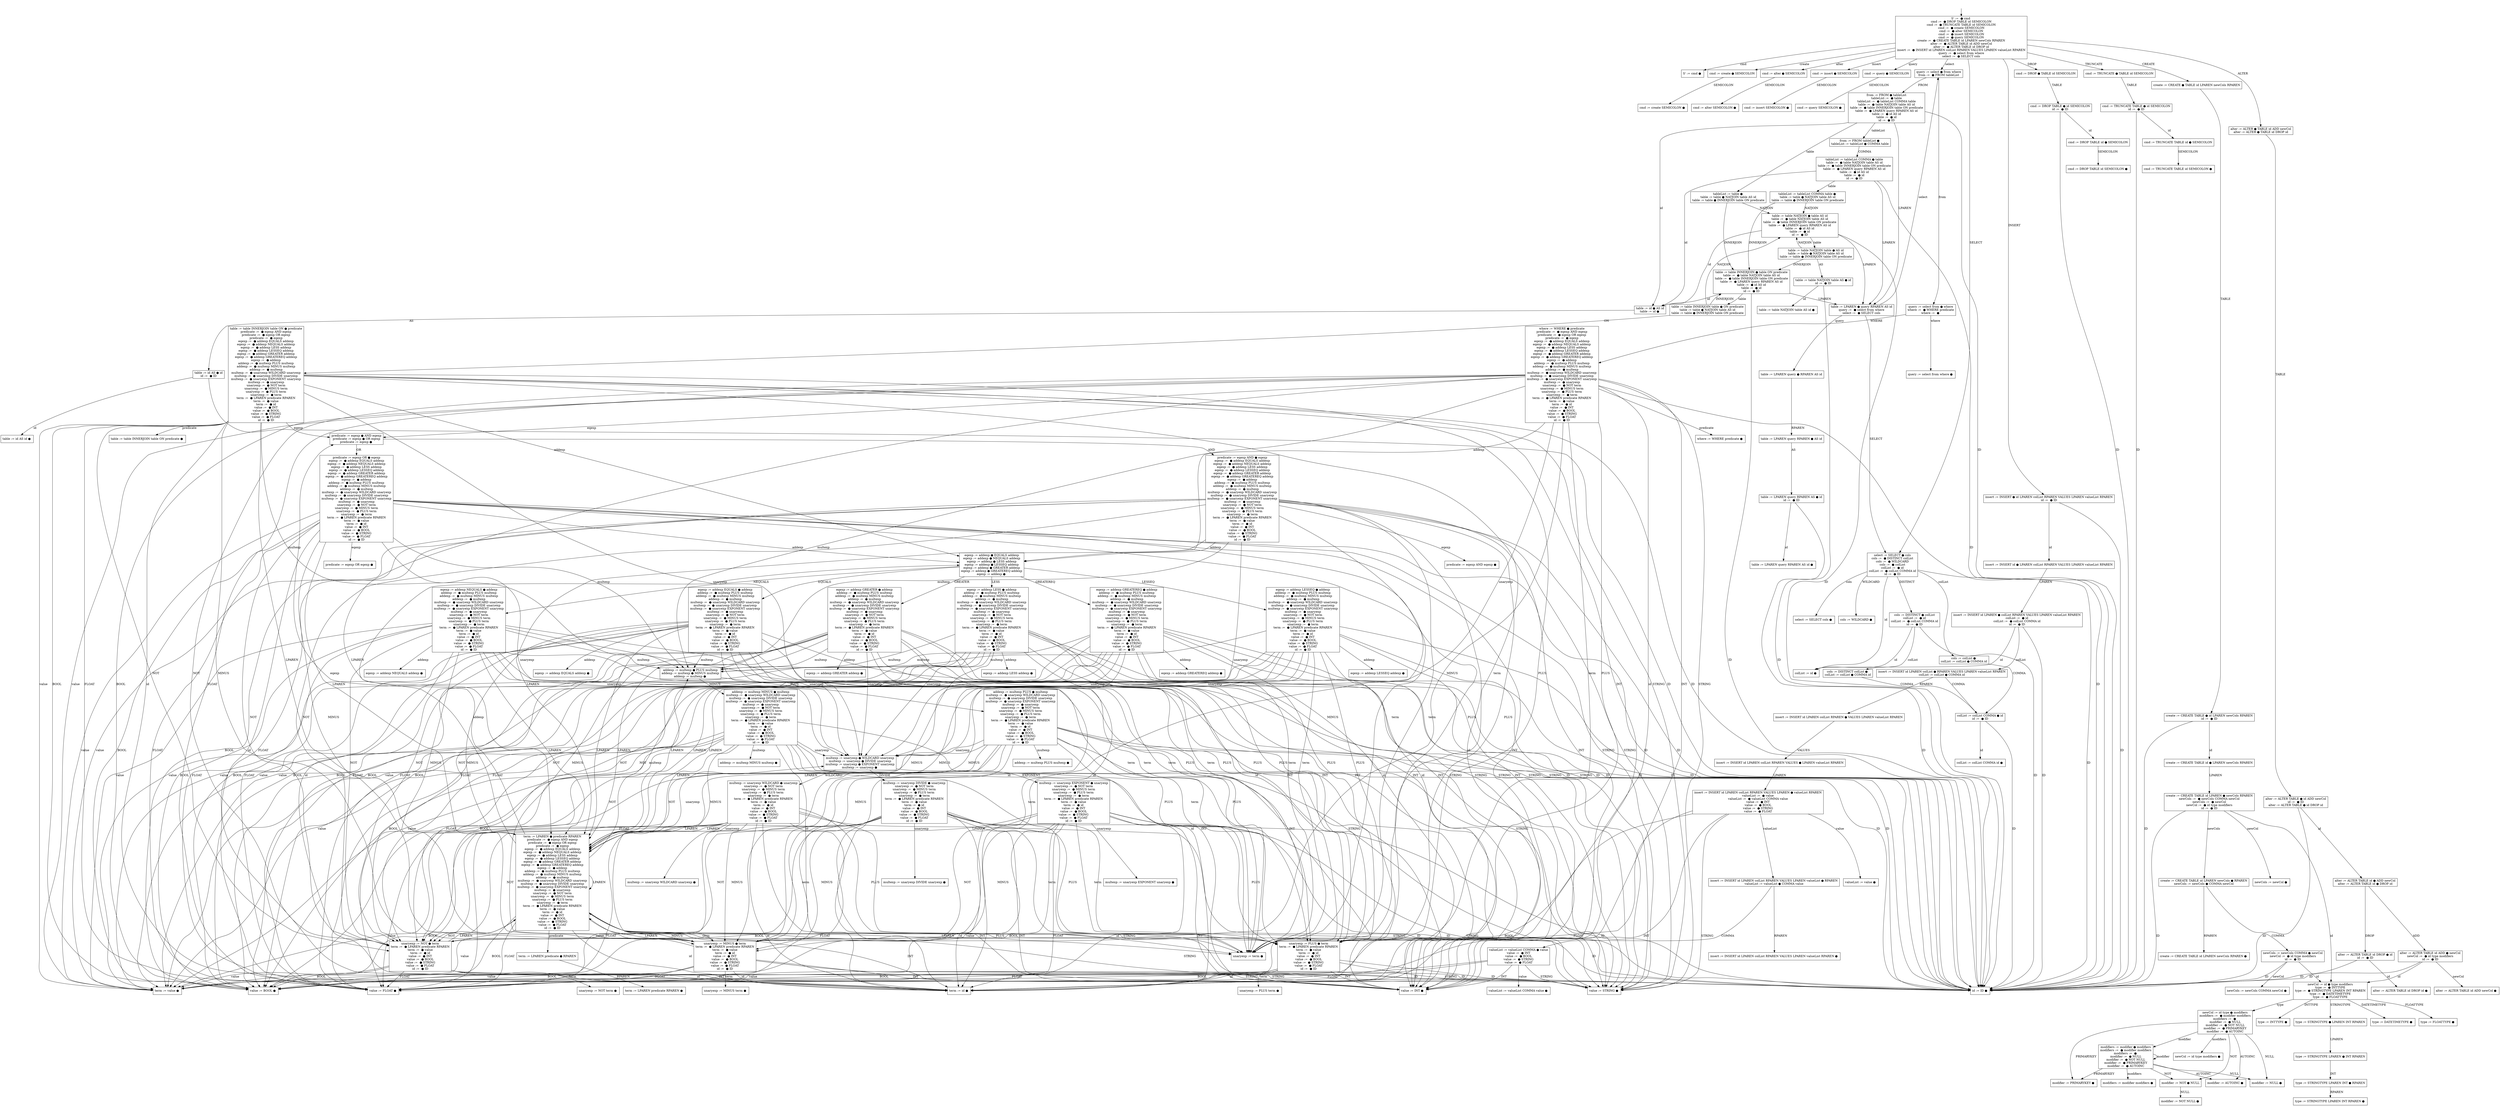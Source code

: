 digraph dfa {
    "" [shape=none]
    "0" [shape=box,label="S' :=  ● cmd \ncmd :=  ● DROP TABLE id SEMICOLON\ncmd :=  ● TRUNCATE TABLE id SEMICOLON\ncmd :=  ● create SEMICOLON\ncmd :=  ● alter SEMICOLON\ncmd :=  ● insert SEMICOLON\ncmd :=  ● query SEMICOLON\ncreate :=  ● CREATE TABLE id LPAREN newCols RPAREN\nalter :=  ● ALTER TABLE id ADD newCol\nalter :=  ● ALTER TABLE id DROP id\ninsert :=  ● INSERT id LPAREN colList RPAREN VALUES LPAREN valueList RPAREN\nquery :=  ● select from where\nselect :=  ● SELECT cols\n"]
    "1" [shape=box,label="S' := cmd ● \n"]
    "2" [shape=box,label="cmd := create ● SEMICOLON\n"]
    "3" [shape=box,label="cmd := create SEMICOLON ● \n"]
    "4" [shape=box,label="cmd := alter ● SEMICOLON\n"]
    "5" [shape=box,label="cmd := alter SEMICOLON ● \n"]
    "6" [shape=box,label="cmd := insert ● SEMICOLON\n"]
    "7" [shape=box,label="cmd := insert SEMICOLON ● \n"]
    "8" [shape=box,label="cmd := query ● SEMICOLON\n"]
    "9" [shape=box,label="cmd := query SEMICOLON ● \n"]
    "10" [shape=box,label="query := select ● from where\nfrom :=  ● FROM tableList\n"]
    "11" [shape=box,label="query := select from ● where\nwhere :=  ● WHERE predicate\nwhere :=  ● \n"]
    "12" [shape=box,label="query := select from where ● \n"]
    "13" [shape=box,label="where := WHERE ● predicate\npredicate :=  ● eqexp AND eqexp\npredicate :=  ● eqexp OR eqexp\npredicate :=  ● eqexp\neqexp :=  ● addexp EQUALS addexp\neqexp :=  ● addexp NEQUALS addexp\neqexp :=  ● addexp LESS addexp\neqexp :=  ● addexp LESSEQ addexp\neqexp :=  ● addexp GREATER addexp\neqexp :=  ● addexp GREATEREQ addexp\neqexp :=  ● addexp\naddexp :=  ● multexp PLUS multexp\naddexp :=  ● multexp MINUS multexp\naddexp :=  ● multexp\nmultexp :=  ● unaryexp WILDCARD unaryexp\nmultexp :=  ● unaryexp DIVIDE unaryexp\nmultexp :=  ● unaryexp EXPONENT unaryexp\nmultexp :=  ● unaryexp\nunaryexp :=  ● NOT term\nunaryexp :=  ● MINUS term\nunaryexp :=  ● PLUS term\nunaryexp :=  ● term\nterm :=  ● LPAREN predicate RPAREN\nterm :=  ● value\nterm :=  ● id\nvalue :=  ● INT\nvalue :=  ● BOOL\nvalue :=  ● STRING\nvalue :=  ● FLOAT\nid :=  ● ID\n"]
    "14" [shape=box,label="term := id ● \n"]
    "15" [shape=box,label="where := WHERE predicate ● \n"]
    "16" [shape=box,label="predicate := eqexp ● AND eqexp\npredicate := eqexp ● OR eqexp\npredicate := eqexp ● \n"]
    "17" [shape=box,label="predicate := eqexp AND ● eqexp\neqexp :=  ● addexp EQUALS addexp\neqexp :=  ● addexp NEQUALS addexp\neqexp :=  ● addexp LESS addexp\neqexp :=  ● addexp LESSEQ addexp\neqexp :=  ● addexp GREATER addexp\neqexp :=  ● addexp GREATEREQ addexp\neqexp :=  ● addexp\naddexp :=  ● multexp PLUS multexp\naddexp :=  ● multexp MINUS multexp\naddexp :=  ● multexp\nmultexp :=  ● unaryexp WILDCARD unaryexp\nmultexp :=  ● unaryexp DIVIDE unaryexp\nmultexp :=  ● unaryexp EXPONENT unaryexp\nmultexp :=  ● unaryexp\nunaryexp :=  ● NOT term\nunaryexp :=  ● MINUS term\nunaryexp :=  ● PLUS term\nunaryexp :=  ● term\nterm :=  ● LPAREN predicate RPAREN\nterm :=  ● value\nterm :=  ● id\nvalue :=  ● INT\nvalue :=  ● BOOL\nvalue :=  ● STRING\nvalue :=  ● FLOAT\nid :=  ● ID\n"]
    "18" [shape=box,label="predicate := eqexp AND eqexp ● \n"]
    "19" [shape=box,label="eqexp := addexp ● EQUALS addexp\neqexp := addexp ● NEQUALS addexp\neqexp := addexp ● LESS addexp\neqexp := addexp ● LESSEQ addexp\neqexp := addexp ● GREATER addexp\neqexp := addexp ● GREATEREQ addexp\neqexp := addexp ● \n"]
    "20" [shape=box,label="eqexp := addexp EQUALS ● addexp\naddexp :=  ● multexp PLUS multexp\naddexp :=  ● multexp MINUS multexp\naddexp :=  ● multexp\nmultexp :=  ● unaryexp WILDCARD unaryexp\nmultexp :=  ● unaryexp DIVIDE unaryexp\nmultexp :=  ● unaryexp EXPONENT unaryexp\nmultexp :=  ● unaryexp\nunaryexp :=  ● NOT term\nunaryexp :=  ● MINUS term\nunaryexp :=  ● PLUS term\nunaryexp :=  ● term\nterm :=  ● LPAREN predicate RPAREN\nterm :=  ● value\nterm :=  ● id\nvalue :=  ● INT\nvalue :=  ● BOOL\nvalue :=  ● STRING\nvalue :=  ● FLOAT\nid :=  ● ID\n"]
    "21" [shape=box,label="eqexp := addexp EQUALS addexp ● \n"]
    "22" [shape=box,label="addexp := multexp ● PLUS multexp\naddexp := multexp ● MINUS multexp\naddexp := multexp ● \n"]
    "23" [shape=box,label="addexp := multexp PLUS ● multexp\nmultexp :=  ● unaryexp WILDCARD unaryexp\nmultexp :=  ● unaryexp DIVIDE unaryexp\nmultexp :=  ● unaryexp EXPONENT unaryexp\nmultexp :=  ● unaryexp\nunaryexp :=  ● NOT term\nunaryexp :=  ● MINUS term\nunaryexp :=  ● PLUS term\nunaryexp :=  ● term\nterm :=  ● LPAREN predicate RPAREN\nterm :=  ● value\nterm :=  ● id\nvalue :=  ● INT\nvalue :=  ● BOOL\nvalue :=  ● STRING\nvalue :=  ● FLOAT\nid :=  ● ID\n"]
    "24" [shape=box,label="addexp := multexp PLUS multexp ● \n"]
    "25" [shape=box,label="multexp := unaryexp ● WILDCARD unaryexp\nmultexp := unaryexp ● DIVIDE unaryexp\nmultexp := unaryexp ● EXPONENT unaryexp\nmultexp := unaryexp ● \n"]
    "26" [shape=box,label="multexp := unaryexp WILDCARD ● unaryexp\nunaryexp :=  ● NOT term\nunaryexp :=  ● MINUS term\nunaryexp :=  ● PLUS term\nunaryexp :=  ● term\nterm :=  ● LPAREN predicate RPAREN\nterm :=  ● value\nterm :=  ● id\nvalue :=  ● INT\nvalue :=  ● BOOL\nvalue :=  ● STRING\nvalue :=  ● FLOAT\nid :=  ● ID\n"]
    "27" [shape=box,label="multexp := unaryexp WILDCARD unaryexp ● \n"]
    "28" [shape=box,label="unaryexp := term ● \n"]
    "29" [shape=box,label="term := value ● \n"]
    "30" [shape=box,label="term := LPAREN ● predicate RPAREN\npredicate :=  ● eqexp AND eqexp\npredicate :=  ● eqexp OR eqexp\npredicate :=  ● eqexp\neqexp :=  ● addexp EQUALS addexp\neqexp :=  ● addexp NEQUALS addexp\neqexp :=  ● addexp LESS addexp\neqexp :=  ● addexp LESSEQ addexp\neqexp :=  ● addexp GREATER addexp\neqexp :=  ● addexp GREATEREQ addexp\neqexp :=  ● addexp\naddexp :=  ● multexp PLUS multexp\naddexp :=  ● multexp MINUS multexp\naddexp :=  ● multexp\nmultexp :=  ● unaryexp WILDCARD unaryexp\nmultexp :=  ● unaryexp DIVIDE unaryexp\nmultexp :=  ● unaryexp EXPONENT unaryexp\nmultexp :=  ● unaryexp\nunaryexp :=  ● NOT term\nunaryexp :=  ● MINUS term\nunaryexp :=  ● PLUS term\nunaryexp :=  ● term\nterm :=  ● LPAREN predicate RPAREN\nterm :=  ● value\nterm :=  ● id\nvalue :=  ● INT\nvalue :=  ● BOOL\nvalue :=  ● STRING\nvalue :=  ● FLOAT\nid :=  ● ID\n"]
    "31" [shape=box,label="term := LPAREN predicate ● RPAREN\n"]
    "32" [shape=box,label="term := LPAREN predicate RPAREN ● \n"]
    "33" [shape=box,label="predicate := eqexp OR ● eqexp\neqexp :=  ● addexp EQUALS addexp\neqexp :=  ● addexp NEQUALS addexp\neqexp :=  ● addexp LESS addexp\neqexp :=  ● addexp LESSEQ addexp\neqexp :=  ● addexp GREATER addexp\neqexp :=  ● addexp GREATEREQ addexp\neqexp :=  ● addexp\naddexp :=  ● multexp PLUS multexp\naddexp :=  ● multexp MINUS multexp\naddexp :=  ● multexp\nmultexp :=  ● unaryexp WILDCARD unaryexp\nmultexp :=  ● unaryexp DIVIDE unaryexp\nmultexp :=  ● unaryexp EXPONENT unaryexp\nmultexp :=  ● unaryexp\nunaryexp :=  ● NOT term\nunaryexp :=  ● MINUS term\nunaryexp :=  ● PLUS term\nunaryexp :=  ● term\nterm :=  ● LPAREN predicate RPAREN\nterm :=  ● value\nterm :=  ● id\nvalue :=  ● INT\nvalue :=  ● BOOL\nvalue :=  ● STRING\nvalue :=  ● FLOAT\nid :=  ● ID\n"]
    "34" [shape=box,label="predicate := eqexp OR eqexp ● \n"]
    "35" [shape=box,label="eqexp := addexp NEQUALS ● addexp\naddexp :=  ● multexp PLUS multexp\naddexp :=  ● multexp MINUS multexp\naddexp :=  ● multexp\nmultexp :=  ● unaryexp WILDCARD unaryexp\nmultexp :=  ● unaryexp DIVIDE unaryexp\nmultexp :=  ● unaryexp EXPONENT unaryexp\nmultexp :=  ● unaryexp\nunaryexp :=  ● NOT term\nunaryexp :=  ● MINUS term\nunaryexp :=  ● PLUS term\nunaryexp :=  ● term\nterm :=  ● LPAREN predicate RPAREN\nterm :=  ● value\nterm :=  ● id\nvalue :=  ● INT\nvalue :=  ● BOOL\nvalue :=  ● STRING\nvalue :=  ● FLOAT\nid :=  ● ID\n"]
    "36" [shape=box,label="eqexp := addexp NEQUALS addexp ● \n"]
    "37" [shape=box,label="addexp := multexp MINUS ● multexp\nmultexp :=  ● unaryexp WILDCARD unaryexp\nmultexp :=  ● unaryexp DIVIDE unaryexp\nmultexp :=  ● unaryexp EXPONENT unaryexp\nmultexp :=  ● unaryexp\nunaryexp :=  ● NOT term\nunaryexp :=  ● MINUS term\nunaryexp :=  ● PLUS term\nunaryexp :=  ● term\nterm :=  ● LPAREN predicate RPAREN\nterm :=  ● value\nterm :=  ● id\nvalue :=  ● INT\nvalue :=  ● BOOL\nvalue :=  ● STRING\nvalue :=  ● FLOAT\nid :=  ● ID\n"]
    "38" [shape=box,label="addexp := multexp MINUS multexp ● \n"]
    "39" [shape=box,label="multexp := unaryexp DIVIDE ● unaryexp\nunaryexp :=  ● NOT term\nunaryexp :=  ● MINUS term\nunaryexp :=  ● PLUS term\nunaryexp :=  ● term\nterm :=  ● LPAREN predicate RPAREN\nterm :=  ● value\nterm :=  ● id\nvalue :=  ● INT\nvalue :=  ● BOOL\nvalue :=  ● STRING\nvalue :=  ● FLOAT\nid :=  ● ID\n"]
    "40" [shape=box,label="multexp := unaryexp DIVIDE unaryexp ● \n"]
    "41" [shape=box,label="value := INT ● \n"]
    "42" [shape=box,label="unaryexp := NOT ● term\nterm :=  ● LPAREN predicate RPAREN\nterm :=  ● value\nterm :=  ● id\nvalue :=  ● INT\nvalue :=  ● BOOL\nvalue :=  ● STRING\nvalue :=  ● FLOAT\nid :=  ● ID\n"]
    "43" [shape=box,label="unaryexp := NOT term ● \n"]
    "44" [shape=box,label="id := ID ● \n"]
    "45" [shape=box,label="value := BOOL ● \n"]
    "46" [shape=box,label="value := STRING ● \n"]
    "47" [shape=box,label="value := FLOAT ● \n"]
    "48" [shape=box,label="unaryexp := PLUS ● term\nterm :=  ● LPAREN predicate RPAREN\nterm :=  ● value\nterm :=  ● id\nvalue :=  ● INT\nvalue :=  ● BOOL\nvalue :=  ● STRING\nvalue :=  ● FLOAT\nid :=  ● ID\n"]
    "49" [shape=box,label="unaryexp := PLUS term ● \n"]
    "50" [shape=box,label="unaryexp := MINUS ● term\nterm :=  ● LPAREN predicate RPAREN\nterm :=  ● value\nterm :=  ● id\nvalue :=  ● INT\nvalue :=  ● BOOL\nvalue :=  ● STRING\nvalue :=  ● FLOAT\nid :=  ● ID\n"]
    "51" [shape=box,label="unaryexp := MINUS term ● \n"]
    "52" [shape=box,label="multexp := unaryexp EXPONENT ● unaryexp\nunaryexp :=  ● NOT term\nunaryexp :=  ● MINUS term\nunaryexp :=  ● PLUS term\nunaryexp :=  ● term\nterm :=  ● LPAREN predicate RPAREN\nterm :=  ● value\nterm :=  ● id\nvalue :=  ● INT\nvalue :=  ● BOOL\nvalue :=  ● STRING\nvalue :=  ● FLOAT\nid :=  ● ID\n"]
    "53" [shape=box,label="multexp := unaryexp EXPONENT unaryexp ● \n"]
    "54" [shape=box,label="eqexp := addexp LESS ● addexp\naddexp :=  ● multexp PLUS multexp\naddexp :=  ● multexp MINUS multexp\naddexp :=  ● multexp\nmultexp :=  ● unaryexp WILDCARD unaryexp\nmultexp :=  ● unaryexp DIVIDE unaryexp\nmultexp :=  ● unaryexp EXPONENT unaryexp\nmultexp :=  ● unaryexp\nunaryexp :=  ● NOT term\nunaryexp :=  ● MINUS term\nunaryexp :=  ● PLUS term\nunaryexp :=  ● term\nterm :=  ● LPAREN predicate RPAREN\nterm :=  ● value\nterm :=  ● id\nvalue :=  ● INT\nvalue :=  ● BOOL\nvalue :=  ● STRING\nvalue :=  ● FLOAT\nid :=  ● ID\n"]
    "55" [shape=box,label="eqexp := addexp LESS addexp ● \n"]
    "56" [shape=box,label="eqexp := addexp LESSEQ ● addexp\naddexp :=  ● multexp PLUS multexp\naddexp :=  ● multexp MINUS multexp\naddexp :=  ● multexp\nmultexp :=  ● unaryexp WILDCARD unaryexp\nmultexp :=  ● unaryexp DIVIDE unaryexp\nmultexp :=  ● unaryexp EXPONENT unaryexp\nmultexp :=  ● unaryexp\nunaryexp :=  ● NOT term\nunaryexp :=  ● MINUS term\nunaryexp :=  ● PLUS term\nunaryexp :=  ● term\nterm :=  ● LPAREN predicate RPAREN\nterm :=  ● value\nterm :=  ● id\nvalue :=  ● INT\nvalue :=  ● BOOL\nvalue :=  ● STRING\nvalue :=  ● FLOAT\nid :=  ● ID\n"]
    "57" [shape=box,label="eqexp := addexp LESSEQ addexp ● \n"]
    "58" [shape=box,label="eqexp := addexp GREATER ● addexp\naddexp :=  ● multexp PLUS multexp\naddexp :=  ● multexp MINUS multexp\naddexp :=  ● multexp\nmultexp :=  ● unaryexp WILDCARD unaryexp\nmultexp :=  ● unaryexp DIVIDE unaryexp\nmultexp :=  ● unaryexp EXPONENT unaryexp\nmultexp :=  ● unaryexp\nunaryexp :=  ● NOT term\nunaryexp :=  ● MINUS term\nunaryexp :=  ● PLUS term\nunaryexp :=  ● term\nterm :=  ● LPAREN predicate RPAREN\nterm :=  ● value\nterm :=  ● id\nvalue :=  ● INT\nvalue :=  ● BOOL\nvalue :=  ● STRING\nvalue :=  ● FLOAT\nid :=  ● ID\n"]
    "59" [shape=box,label="eqexp := addexp GREATER addexp ● \n"]
    "60" [shape=box,label="eqexp := addexp GREATEREQ ● addexp\naddexp :=  ● multexp PLUS multexp\naddexp :=  ● multexp MINUS multexp\naddexp :=  ● multexp\nmultexp :=  ● unaryexp WILDCARD unaryexp\nmultexp :=  ● unaryexp DIVIDE unaryexp\nmultexp :=  ● unaryexp EXPONENT unaryexp\nmultexp :=  ● unaryexp\nunaryexp :=  ● NOT term\nunaryexp :=  ● MINUS term\nunaryexp :=  ● PLUS term\nunaryexp :=  ● term\nterm :=  ● LPAREN predicate RPAREN\nterm :=  ● value\nterm :=  ● id\nvalue :=  ● INT\nvalue :=  ● BOOL\nvalue :=  ● STRING\nvalue :=  ● FLOAT\nid :=  ● ID\n"]
    "61" [shape=box,label="eqexp := addexp GREATEREQ addexp ● \n"]
    "62" [shape=box,label="from := FROM ● tableList\ntableList :=  ● table\ntableList :=  ● tableList COMMA table\ntable :=  ● table NATJOIN table AS id\ntable :=  ● table INNERJOIN table ON predicate\ntable :=  ● LPAREN query RPAREN AS id\ntable :=  ● id AS id\ntable :=  ● id\nid :=  ● ID\n"]
    "63" [shape=box,label="from := FROM tableList ● \ntableList := tableList ● COMMA table\n"]
    "64" [shape=box,label="tableList := tableList COMMA ● table\ntable :=  ● table NATJOIN table AS id\ntable :=  ● table INNERJOIN table ON predicate\ntable :=  ● LPAREN query RPAREN AS id\ntable :=  ● id AS id\ntable :=  ● id\nid :=  ● ID\n"]
    "65" [shape=box,label="tableList := tableList COMMA table ● \ntable := table ● NATJOIN table AS id\ntable := table ● INNERJOIN table ON predicate\n"]
    "66" [shape=box,label="table := table NATJOIN ● table AS id\ntable :=  ● table NATJOIN table AS id\ntable :=  ● table INNERJOIN table ON predicate\ntable :=  ● LPAREN query RPAREN AS id\ntable :=  ● id AS id\ntable :=  ● id\nid :=  ● ID\n"]
    "67" [shape=box,label="table := table NATJOIN table ● AS id\ntable := table ● NATJOIN table AS id\ntable := table ● INNERJOIN table ON predicate\n"]
    "68" [shape=box,label="table := table NATJOIN table AS ● id\nid :=  ● ID\n"]
    "69" [shape=box,label="table := table NATJOIN table AS id ● \n"]
    "70" [shape=box,label="table := table INNERJOIN ● table ON predicate\ntable :=  ● table NATJOIN table AS id\ntable :=  ● table INNERJOIN table ON predicate\ntable :=  ● LPAREN query RPAREN AS id\ntable :=  ● id AS id\ntable :=  ● id\nid :=  ● ID\n"]
    "71" [shape=box,label="table := table INNERJOIN table ● ON predicate\ntable := table ● NATJOIN table AS id\ntable := table ● INNERJOIN table ON predicate\n"]
    "72" [shape=box,label="table := table INNERJOIN table ON ● predicate\npredicate :=  ● eqexp AND eqexp\npredicate :=  ● eqexp OR eqexp\npredicate :=  ● eqexp\neqexp :=  ● addexp EQUALS addexp\neqexp :=  ● addexp NEQUALS addexp\neqexp :=  ● addexp LESS addexp\neqexp :=  ● addexp LESSEQ addexp\neqexp :=  ● addexp GREATER addexp\neqexp :=  ● addexp GREATEREQ addexp\neqexp :=  ● addexp\naddexp :=  ● multexp PLUS multexp\naddexp :=  ● multexp MINUS multexp\naddexp :=  ● multexp\nmultexp :=  ● unaryexp WILDCARD unaryexp\nmultexp :=  ● unaryexp DIVIDE unaryexp\nmultexp :=  ● unaryexp EXPONENT unaryexp\nmultexp :=  ● unaryexp\nunaryexp :=  ● NOT term\nunaryexp :=  ● MINUS term\nunaryexp :=  ● PLUS term\nunaryexp :=  ● term\nterm :=  ● LPAREN predicate RPAREN\nterm :=  ● value\nterm :=  ● id\nvalue :=  ● INT\nvalue :=  ● BOOL\nvalue :=  ● STRING\nvalue :=  ● FLOAT\nid :=  ● ID\n"]
    "73" [shape=box,label="table := table INNERJOIN table ON predicate ● \n"]
    "74" [shape=box,label="table := id ● AS id\ntable := id ● \n"]
    "75" [shape=box,label="table := id AS ● id\nid :=  ● ID\n"]
    "76" [shape=box,label="table := id AS id ● \n"]
    "77" [shape=box,label="table := LPAREN ● query RPAREN AS id\nquery :=  ● select from where\nselect :=  ● SELECT cols\n"]
    "78" [shape=box,label="table := LPAREN query ● RPAREN AS id\n"]
    "79" [shape=box,label="table := LPAREN query RPAREN ● AS id\n"]
    "80" [shape=box,label="table := LPAREN query RPAREN AS ● id\nid :=  ● ID\n"]
    "81" [shape=box,label="table := LPAREN query RPAREN AS id ● \n"]
    "82" [shape=box,label="select := SELECT ● cols\ncols :=  ● DISTINCT colList\ncols :=  ● WILDCARD\ncols :=  ● colList\ncolList :=  ● id\ncolList :=  ● colList COMMA id\nid :=  ● ID\n"]
    "83" [shape=box,label="select := SELECT cols ● \n"]
    "84" [shape=box,label="cols := colList ● \ncolList := colList ● COMMA id\n"]
    "85" [shape=box,label="colList := colList COMMA ● id\nid :=  ● ID\n"]
    "86" [shape=box,label="colList := colList COMMA id ● \n"]
    "87" [shape=box,label="colList := id ● \n"]
    "88" [shape=box,label="cols := DISTINCT ● colList\ncolList :=  ● id\ncolList :=  ● colList COMMA id\nid :=  ● ID\n"]
    "89" [shape=box,label="cols := DISTINCT colList ● \ncolList := colList ● COMMA id\n"]
    "90" [shape=box,label="cols := WILDCARD ● \n"]
    "91" [shape=box,label="tableList := table ● \ntable := table ● NATJOIN table AS id\ntable := table ● INNERJOIN table ON predicate\n"]
    "92" [shape=box,label="cmd := DROP ● TABLE id SEMICOLON\n"]
    "93" [shape=box,label="cmd := DROP TABLE ● id SEMICOLON\nid :=  ● ID\n"]
    "94" [shape=box,label="cmd := DROP TABLE id ● SEMICOLON\n"]
    "95" [shape=box,label="cmd := DROP TABLE id SEMICOLON ● \n"]
    "96" [shape=box,label="cmd := TRUNCATE ● TABLE id SEMICOLON\n"]
    "97" [shape=box,label="cmd := TRUNCATE TABLE ● id SEMICOLON\nid :=  ● ID\n"]
    "98" [shape=box,label="cmd := TRUNCATE TABLE id ● SEMICOLON\n"]
    "99" [shape=box,label="cmd := TRUNCATE TABLE id SEMICOLON ● \n"]
    "100" [shape=box,label="create := CREATE ● TABLE id LPAREN newCols RPAREN\n"]
    "101" [shape=box,label="create := CREATE TABLE ● id LPAREN newCols RPAREN\nid :=  ● ID\n"]
    "102" [shape=box,label="create := CREATE TABLE id ● LPAREN newCols RPAREN\n"]
    "103" [shape=box,label="create := CREATE TABLE id LPAREN ● newCols RPAREN\nnewCols :=  ● newCols COMMA newCol\nnewCols :=  ● newCol\nnewCol :=  ● id type modifiers\nid :=  ● ID\n"]
    "104" [shape=box,label="create := CREATE TABLE id LPAREN newCols ● RPAREN\nnewCols := newCols ● COMMA newCol\n"]
    "105" [shape=box,label="create := CREATE TABLE id LPAREN newCols RPAREN ● \n"]
    "106" [shape=box,label="newCols := newCols COMMA ● newCol\nnewCol :=  ● id type modifiers\nid :=  ● ID\n"]
    "107" [shape=box,label="newCols := newCols COMMA newCol ● \n"]
    "108" [shape=box,label="newCol := id ● type modifiers\ntype :=  ● INTTYPE\ntype :=  ● STRINGTYPE LPAREN INT RPAREN\ntype :=  ● DATETIMETYPE\ntype :=  ● FLOATTYPE\n"]
    "109" [shape=box,label="newCol := id type ● modifiers\nmodifiers :=  ● modifier modifiers\nmodifiers :=  ● \nmodifier :=  ● NULL\nmodifier :=  ● NOT NULL\nmodifier :=  ● PRIMARYKEY\nmodifier :=  ● AUTOINC\n"]
    "110" [shape=box,label="newCol := id type modifiers ● \n"]
    "111" [shape=box,label="modifiers := modifier ● modifiers\nmodifiers :=  ● modifier modifiers\nmodifiers :=  ● \nmodifier :=  ● NULL\nmodifier :=  ● NOT NULL\nmodifier :=  ● PRIMARYKEY\nmodifier :=  ● AUTOINC\n"]
    "112" [shape=box,label="modifiers := modifier modifiers ● \n"]
    "113" [shape=box,label="modifier := NULL ● \n"]
    "114" [shape=box,label="modifier := NOT ● NULL\n"]
    "115" [shape=box,label="modifier := NOT NULL ● \n"]
    "116" [shape=box,label="modifier := PRIMARYKEY ● \n"]
    "117" [shape=box,label="modifier := AUTOINC ● \n"]
    "118" [shape=box,label="type := INTTYPE ● \n"]
    "119" [shape=box,label="type := STRINGTYPE ● LPAREN INT RPAREN\n"]
    "120" [shape=box,label="type := STRINGTYPE LPAREN ● INT RPAREN\n"]
    "121" [shape=box,label="type := STRINGTYPE LPAREN INT ● RPAREN\n"]
    "122" [shape=box,label="type := STRINGTYPE LPAREN INT RPAREN ● \n"]
    "123" [shape=box,label="type := DATETIMETYPE ● \n"]
    "124" [shape=box,label="type := FLOATTYPE ● \n"]
    "125" [shape=box,label="newCols := newCol ● \n"]
    "126" [shape=box,label="alter := ALTER ● TABLE id ADD newCol\nalter := ALTER ● TABLE id DROP id\n"]
    "127" [shape=box,label="alter := ALTER TABLE ● id ADD newCol\nid :=  ● ID\nalter := ALTER TABLE ● id DROP id\n"]
    "128" [shape=box,label="alter := ALTER TABLE id ● ADD newCol\nalter := ALTER TABLE id ● DROP id\n"]
    "129" [shape=box,label="alter := ALTER TABLE id ADD ● newCol\nnewCol :=  ● id type modifiers\nid :=  ● ID\n"]
    "130" [shape=box,label="alter := ALTER TABLE id ADD newCol ● \n"]
    "131" [shape=box,label="alter := ALTER TABLE id DROP ● id\nid :=  ● ID\n"]
    "132" [shape=box,label="alter := ALTER TABLE id DROP id ● \n"]
    "133" [shape=box,label="insert := INSERT ● id LPAREN colList RPAREN VALUES LPAREN valueList RPAREN\nid :=  ● ID\n"]
    "134" [shape=box,label="insert := INSERT id ● LPAREN colList RPAREN VALUES LPAREN valueList RPAREN\n"]
    "135" [shape=box,label="insert := INSERT id LPAREN ● colList RPAREN VALUES LPAREN valueList RPAREN\ncolList :=  ● id\ncolList :=  ● colList COMMA id\nid :=  ● ID\n"]
    "136" [shape=box,label="insert := INSERT id LPAREN colList ● RPAREN VALUES LPAREN valueList RPAREN\ncolList := colList ● COMMA id\n"]
    "137" [shape=box,label="insert := INSERT id LPAREN colList RPAREN ● VALUES LPAREN valueList RPAREN\n"]
    "138" [shape=box,label="insert := INSERT id LPAREN colList RPAREN VALUES ● LPAREN valueList RPAREN\n"]
    "139" [shape=box,label="insert := INSERT id LPAREN colList RPAREN VALUES LPAREN ● valueList RPAREN\nvalueList :=  ● value\nvalueList :=  ● valueList COMMA value\nvalue :=  ● INT\nvalue :=  ● BOOL\nvalue :=  ● STRING\nvalue :=  ● FLOAT\n"]
    "140" [shape=box,label="valueList := value ● \n"]
    "141" [shape=box,label="insert := INSERT id LPAREN colList RPAREN VALUES LPAREN valueList ● RPAREN\nvalueList := valueList ● COMMA value\n"]
    "142" [shape=box,label="insert := INSERT id LPAREN colList RPAREN VALUES LPAREN valueList RPAREN ● \n"]
    "143" [shape=box,label="valueList := valueList COMMA ● value\nvalue :=  ● INT\nvalue :=  ● BOOL\nvalue :=  ● STRING\nvalue :=  ● FLOAT\n"]
    "144" [shape=box,label="valueList := valueList COMMA value ● \n"]
    "" -> "0"    "0" -> "1" [label="cmd"]
    "0" -> "2" [label="create"]
    "0" -> "4" [label="alter"]
    "0" -> "6" [label="insert"]
    "0" -> "8" [label="query"]
    "0" -> "10" [label="select"]
    "0" -> "92" [label="DROP"]
    "0" -> "96" [label="TRUNCATE"]
    "0" -> "100" [label="CREATE"]
    "0" -> "126" [label="ALTER"]
    "0" -> "133" [label="INSERT"]
    "0" -> "82" [label="SELECT"]
    "2" -> "3" [label="SEMICOLON"]
    "4" -> "5" [label="SEMICOLON"]
    "6" -> "7" [label="SEMICOLON"]
    "8" -> "9" [label="SEMICOLON"]
    "10" -> "11" [label="from"]
    "10" -> "62" [label="FROM"]
    "11" -> "12" [label="where"]
    "11" -> "13" [label="WHERE"]
    "13" -> "14" [label="id"]
    "13" -> "15" [label="predicate"]
    "13" -> "16" [label="eqexp"]
    "13" -> "19" [label="addexp"]
    "13" -> "22" [label="multexp"]
    "13" -> "25" [label="unaryexp"]
    "13" -> "28" [label="term"]
    "13" -> "29" [label="value"]
    "13" -> "30" [label="LPAREN"]
    "13" -> "41" [label="INT"]
    "13" -> "42" [label="NOT"]
    "13" -> "44" [label="ID"]
    "13" -> "48" [label="PLUS"]
    "13" -> "50" [label="MINUS"]
    "13" -> "45" [label="BOOL"]
    "13" -> "46" [label="STRING"]
    "13" -> "47" [label="FLOAT"]
    "16" -> "33" [label="OR"]
    "16" -> "17" [label="AND"]
    "17" -> "14" [label="id"]
    "17" -> "18" [label="eqexp"]
    "17" -> "19" [label="addexp"]
    "17" -> "22" [label="multexp"]
    "17" -> "25" [label="unaryexp"]
    "17" -> "28" [label="term"]
    "17" -> "29" [label="value"]
    "17" -> "30" [label="LPAREN"]
    "17" -> "41" [label="INT"]
    "17" -> "42" [label="NOT"]
    "17" -> "44" [label="ID"]
    "17" -> "48" [label="PLUS"]
    "17" -> "50" [label="MINUS"]
    "17" -> "45" [label="BOOL"]
    "17" -> "46" [label="STRING"]
    "17" -> "47" [label="FLOAT"]
    "19" -> "35" [label="NEQUALS"]
    "19" -> "54" [label="LESS"]
    "19" -> "56" [label="LESSEQ"]
    "19" -> "58" [label="GREATER"]
    "19" -> "60" [label="GREATEREQ"]
    "19" -> "20" [label="EQUALS"]
    "20" -> "14" [label="id"]
    "20" -> "21" [label="addexp"]
    "20" -> "22" [label="multexp"]
    "20" -> "25" [label="unaryexp"]
    "20" -> "28" [label="term"]
    "20" -> "29" [label="value"]
    "20" -> "30" [label="LPAREN"]
    "20" -> "41" [label="INT"]
    "20" -> "42" [label="NOT"]
    "20" -> "44" [label="ID"]
    "20" -> "48" [label="PLUS"]
    "20" -> "50" [label="MINUS"]
    "20" -> "45" [label="BOOL"]
    "20" -> "46" [label="STRING"]
    "20" -> "47" [label="FLOAT"]
    "22" -> "37" [label="MINUS"]
    "22" -> "23" [label="PLUS"]
    "23" -> "14" [label="id"]
    "23" -> "24" [label="multexp"]
    "23" -> "25" [label="unaryexp"]
    "23" -> "28" [label="term"]
    "23" -> "29" [label="value"]
    "23" -> "30" [label="LPAREN"]
    "23" -> "41" [label="INT"]
    "23" -> "42" [label="NOT"]
    "23" -> "44" [label="ID"]
    "23" -> "48" [label="PLUS"]
    "23" -> "50" [label="MINUS"]
    "23" -> "45" [label="BOOL"]
    "23" -> "46" [label="STRING"]
    "23" -> "47" [label="FLOAT"]
    "25" -> "39" [label="DIVIDE"]
    "25" -> "52" [label="EXPONENT"]
    "25" -> "26" [label="WILDCARD"]
    "26" -> "14" [label="id"]
    "26" -> "27" [label="unaryexp"]
    "26" -> "28" [label="term"]
    "26" -> "29" [label="value"]
    "26" -> "30" [label="LPAREN"]
    "26" -> "41" [label="INT"]
    "26" -> "42" [label="NOT"]
    "26" -> "44" [label="ID"]
    "26" -> "48" [label="PLUS"]
    "26" -> "50" [label="MINUS"]
    "26" -> "45" [label="BOOL"]
    "26" -> "46" [label="STRING"]
    "26" -> "47" [label="FLOAT"]
    "30" -> "14" [label="id"]
    "30" -> "31" [label="predicate"]
    "30" -> "16" [label="eqexp"]
    "30" -> "19" [label="addexp"]
    "30" -> "22" [label="multexp"]
    "30" -> "25" [label="unaryexp"]
    "30" -> "28" [label="term"]
    "30" -> "29" [label="value"]
    "30" -> "30" [label="LPAREN"]
    "30" -> "41" [label="INT"]
    "30" -> "42" [label="NOT"]
    "30" -> "44" [label="ID"]
    "30" -> "48" [label="PLUS"]
    "30" -> "50" [label="MINUS"]
    "30" -> "45" [label="BOOL"]
    "30" -> "46" [label="STRING"]
    "30" -> "47" [label="FLOAT"]
    "31" -> "32" [label="RPAREN"]
    "33" -> "14" [label="id"]
    "33" -> "34" [label="eqexp"]
    "33" -> "19" [label="addexp"]
    "33" -> "22" [label="multexp"]
    "33" -> "25" [label="unaryexp"]
    "33" -> "28" [label="term"]
    "33" -> "29" [label="value"]
    "33" -> "30" [label="LPAREN"]
    "33" -> "41" [label="INT"]
    "33" -> "42" [label="NOT"]
    "33" -> "44" [label="ID"]
    "33" -> "48" [label="PLUS"]
    "33" -> "50" [label="MINUS"]
    "33" -> "45" [label="BOOL"]
    "33" -> "46" [label="STRING"]
    "33" -> "47" [label="FLOAT"]
    "35" -> "14" [label="id"]
    "35" -> "36" [label="addexp"]
    "35" -> "22" [label="multexp"]
    "35" -> "25" [label="unaryexp"]
    "35" -> "28" [label="term"]
    "35" -> "29" [label="value"]
    "35" -> "30" [label="LPAREN"]
    "35" -> "41" [label="INT"]
    "35" -> "42" [label="NOT"]
    "35" -> "44" [label="ID"]
    "35" -> "48" [label="PLUS"]
    "35" -> "50" [label="MINUS"]
    "35" -> "45" [label="BOOL"]
    "35" -> "46" [label="STRING"]
    "35" -> "47" [label="FLOAT"]
    "37" -> "14" [label="id"]
    "37" -> "38" [label="multexp"]
    "37" -> "25" [label="unaryexp"]
    "37" -> "28" [label="term"]
    "37" -> "29" [label="value"]
    "37" -> "30" [label="LPAREN"]
    "37" -> "41" [label="INT"]
    "37" -> "42" [label="NOT"]
    "37" -> "44" [label="ID"]
    "37" -> "48" [label="PLUS"]
    "37" -> "50" [label="MINUS"]
    "37" -> "45" [label="BOOL"]
    "37" -> "46" [label="STRING"]
    "37" -> "47" [label="FLOAT"]
    "39" -> "14" [label="id"]
    "39" -> "40" [label="unaryexp"]
    "39" -> "28" [label="term"]
    "39" -> "29" [label="value"]
    "39" -> "30" [label="LPAREN"]
    "39" -> "41" [label="INT"]
    "39" -> "42" [label="NOT"]
    "39" -> "44" [label="ID"]
    "39" -> "48" [label="PLUS"]
    "39" -> "50" [label="MINUS"]
    "39" -> "45" [label="BOOL"]
    "39" -> "46" [label="STRING"]
    "39" -> "47" [label="FLOAT"]
    "42" -> "14" [label="id"]
    "42" -> "43" [label="term"]
    "42" -> "29" [label="value"]
    "42" -> "30" [label="LPAREN"]
    "42" -> "41" [label="INT"]
    "42" -> "44" [label="ID"]
    "42" -> "45" [label="BOOL"]
    "42" -> "46" [label="STRING"]
    "42" -> "47" [label="FLOAT"]
    "48" -> "14" [label="id"]
    "48" -> "49" [label="term"]
    "48" -> "29" [label="value"]
    "48" -> "30" [label="LPAREN"]
    "48" -> "41" [label="INT"]
    "48" -> "44" [label="ID"]
    "48" -> "45" [label="BOOL"]
    "48" -> "46" [label="STRING"]
    "48" -> "47" [label="FLOAT"]
    "50" -> "14" [label="id"]
    "50" -> "51" [label="term"]
    "50" -> "29" [label="value"]
    "50" -> "30" [label="LPAREN"]
    "50" -> "41" [label="INT"]
    "50" -> "44" [label="ID"]
    "50" -> "45" [label="BOOL"]
    "50" -> "46" [label="STRING"]
    "50" -> "47" [label="FLOAT"]
    "52" -> "14" [label="id"]
    "52" -> "53" [label="unaryexp"]
    "52" -> "28" [label="term"]
    "52" -> "29" [label="value"]
    "52" -> "30" [label="LPAREN"]
    "52" -> "41" [label="INT"]
    "52" -> "42" [label="NOT"]
    "52" -> "44" [label="ID"]
    "52" -> "48" [label="PLUS"]
    "52" -> "50" [label="MINUS"]
    "52" -> "45" [label="BOOL"]
    "52" -> "46" [label="STRING"]
    "52" -> "47" [label="FLOAT"]
    "54" -> "14" [label="id"]
    "54" -> "55" [label="addexp"]
    "54" -> "22" [label="multexp"]
    "54" -> "25" [label="unaryexp"]
    "54" -> "28" [label="term"]
    "54" -> "29" [label="value"]
    "54" -> "30" [label="LPAREN"]
    "54" -> "41" [label="INT"]
    "54" -> "42" [label="NOT"]
    "54" -> "44" [label="ID"]
    "54" -> "48" [label="PLUS"]
    "54" -> "50" [label="MINUS"]
    "54" -> "45" [label="BOOL"]
    "54" -> "46" [label="STRING"]
    "54" -> "47" [label="FLOAT"]
    "56" -> "14" [label="id"]
    "56" -> "57" [label="addexp"]
    "56" -> "22" [label="multexp"]
    "56" -> "25" [label="unaryexp"]
    "56" -> "28" [label="term"]
    "56" -> "29" [label="value"]
    "56" -> "30" [label="LPAREN"]
    "56" -> "41" [label="INT"]
    "56" -> "42" [label="NOT"]
    "56" -> "44" [label="ID"]
    "56" -> "48" [label="PLUS"]
    "56" -> "50" [label="MINUS"]
    "56" -> "45" [label="BOOL"]
    "56" -> "46" [label="STRING"]
    "56" -> "47" [label="FLOAT"]
    "58" -> "14" [label="id"]
    "58" -> "59" [label="addexp"]
    "58" -> "22" [label="multexp"]
    "58" -> "25" [label="unaryexp"]
    "58" -> "28" [label="term"]
    "58" -> "29" [label="value"]
    "58" -> "30" [label="LPAREN"]
    "58" -> "41" [label="INT"]
    "58" -> "42" [label="NOT"]
    "58" -> "44" [label="ID"]
    "58" -> "48" [label="PLUS"]
    "58" -> "50" [label="MINUS"]
    "58" -> "45" [label="BOOL"]
    "58" -> "46" [label="STRING"]
    "58" -> "47" [label="FLOAT"]
    "60" -> "14" [label="id"]
    "60" -> "61" [label="addexp"]
    "60" -> "22" [label="multexp"]
    "60" -> "25" [label="unaryexp"]
    "60" -> "28" [label="term"]
    "60" -> "29" [label="value"]
    "60" -> "30" [label="LPAREN"]
    "60" -> "41" [label="INT"]
    "60" -> "42" [label="NOT"]
    "60" -> "44" [label="ID"]
    "60" -> "48" [label="PLUS"]
    "60" -> "50" [label="MINUS"]
    "60" -> "45" [label="BOOL"]
    "60" -> "46" [label="STRING"]
    "60" -> "47" [label="FLOAT"]
    "62" -> "63" [label="tableList"]
    "62" -> "91" [label="table"]
    "62" -> "74" [label="id"]
    "62" -> "77" [label="LPAREN"]
    "62" -> "44" [label="ID"]
    "63" -> "64" [label="COMMA"]
    "64" -> "65" [label="table"]
    "64" -> "74" [label="id"]
    "64" -> "77" [label="LPAREN"]
    "64" -> "44" [label="ID"]
    "65" -> "66" [label="NATJOIN"]
    "65" -> "70" [label="INNERJOIN"]
    "66" -> "67" [label="table"]
    "66" -> "74" [label="id"]
    "66" -> "77" [label="LPAREN"]
    "66" -> "44" [label="ID"]
    "67" -> "68" [label="AS"]
    "67" -> "66" [label="NATJOIN"]
    "67" -> "70" [label="INNERJOIN"]
    "68" -> "69" [label="id"]
    "68" -> "44" [label="ID"]
    "70" -> "71" [label="table"]
    "70" -> "74" [label="id"]
    "70" -> "77" [label="LPAREN"]
    "70" -> "44" [label="ID"]
    "71" -> "72" [label="ON"]
    "71" -> "66" [label="NATJOIN"]
    "71" -> "70" [label="INNERJOIN"]
    "72" -> "14" [label="id"]
    "72" -> "73" [label="predicate"]
    "72" -> "16" [label="eqexp"]
    "72" -> "19" [label="addexp"]
    "72" -> "22" [label="multexp"]
    "72" -> "25" [label="unaryexp"]
    "72" -> "28" [label="term"]
    "72" -> "29" [label="value"]
    "72" -> "30" [label="LPAREN"]
    "72" -> "41" [label="INT"]
    "72" -> "42" [label="NOT"]
    "72" -> "44" [label="ID"]
    "72" -> "48" [label="PLUS"]
    "72" -> "50" [label="MINUS"]
    "72" -> "45" [label="BOOL"]
    "72" -> "46" [label="STRING"]
    "72" -> "47" [label="FLOAT"]
    "74" -> "75" [label="AS"]
    "75" -> "76" [label="id"]
    "75" -> "44" [label="ID"]
    "77" -> "78" [label="query"]
    "77" -> "10" [label="select"]
    "77" -> "82" [label="SELECT"]
    "78" -> "79" [label="RPAREN"]
    "79" -> "80" [label="AS"]
    "80" -> "81" [label="id"]
    "80" -> "44" [label="ID"]
    "82" -> "83" [label="cols"]
    "82" -> "84" [label="colList"]
    "82" -> "87" [label="id"]
    "82" -> "88" [label="DISTINCT"]
    "82" -> "90" [label="WILDCARD"]
    "82" -> "44" [label="ID"]
    "84" -> "85" [label="COMMA"]
    "85" -> "86" [label="id"]
    "85" -> "44" [label="ID"]
    "88" -> "89" [label="colList"]
    "88" -> "87" [label="id"]
    "88" -> "44" [label="ID"]
    "89" -> "85" [label="COMMA"]
    "91" -> "66" [label="NATJOIN"]
    "91" -> "70" [label="INNERJOIN"]
    "92" -> "93" [label="TABLE"]
    "93" -> "94" [label="id"]
    "93" -> "44" [label="ID"]
    "94" -> "95" [label="SEMICOLON"]
    "96" -> "97" [label="TABLE"]
    "97" -> "98" [label="id"]
    "97" -> "44" [label="ID"]
    "98" -> "99" [label="SEMICOLON"]
    "100" -> "101" [label="TABLE"]
    "101" -> "102" [label="id"]
    "101" -> "44" [label="ID"]
    "102" -> "103" [label="LPAREN"]
    "103" -> "104" [label="newCols"]
    "103" -> "125" [label="newCol"]
    "103" -> "108" [label="id"]
    "103" -> "44" [label="ID"]
    "104" -> "105" [label="RPAREN"]
    "104" -> "106" [label="COMMA"]
    "106" -> "107" [label="newCol"]
    "106" -> "108" [label="id"]
    "106" -> "44" [label="ID"]
    "108" -> "109" [label="type"]
    "108" -> "118" [label="INTTYPE"]
    "108" -> "119" [label="STRINGTYPE"]
    "108" -> "123" [label="DATETIMETYPE"]
    "108" -> "124" [label="FLOATTYPE"]
    "109" -> "110" [label="modifiers"]
    "109" -> "111" [label="modifier"]
    "109" -> "113" [label="NULL"]
    "109" -> "114" [label="NOT"]
    "109" -> "116" [label="PRIMARYKEY"]
    "109" -> "117" [label="AUTOINC"]
    "111" -> "112" [label="modifiers"]
    "111" -> "111" [label="modifier"]
    "111" -> "113" [label="NULL"]
    "111" -> "114" [label="NOT"]
    "111" -> "116" [label="PRIMARYKEY"]
    "111" -> "117" [label="AUTOINC"]
    "114" -> "115" [label="NULL"]
    "119" -> "120" [label="LPAREN"]
    "120" -> "121" [label="INT"]
    "121" -> "122" [label="RPAREN"]
    "126" -> "127" [label="TABLE"]
    "127" -> "128" [label="id"]
    "127" -> "44" [label="ID"]
    "128" -> "129" [label="ADD"]
    "128" -> "131" [label="DROP"]
    "129" -> "130" [label="newCol"]
    "129" -> "108" [label="id"]
    "129" -> "44" [label="ID"]
    "131" -> "132" [label="id"]
    "131" -> "44" [label="ID"]
    "133" -> "134" [label="id"]
    "133" -> "44" [label="ID"]
    "134" -> "135" [label="LPAREN"]
    "135" -> "136" [label="colList"]
    "135" -> "87" [label="id"]
    "135" -> "44" [label="ID"]
    "136" -> "137" [label="RPAREN"]
    "136" -> "85" [label="COMMA"]
    "137" -> "138" [label="VALUES"]
    "138" -> "139" [label="LPAREN"]
    "139" -> "140" [label="value"]
    "139" -> "141" [label="valueList"]
    "139" -> "41" [label="INT"]
    "139" -> "45" [label="BOOL"]
    "139" -> "46" [label="STRING"]
    "139" -> "47" [label="FLOAT"]
    "141" -> "142" [label="RPAREN"]
    "141" -> "143" [label="COMMA"]
    "143" -> "144" [label="value"]
    "143" -> "41" [label="INT"]
    "143" -> "45" [label="BOOL"]
    "143" -> "46" [label="STRING"]
    "143" -> "47" [label="FLOAT"]
}